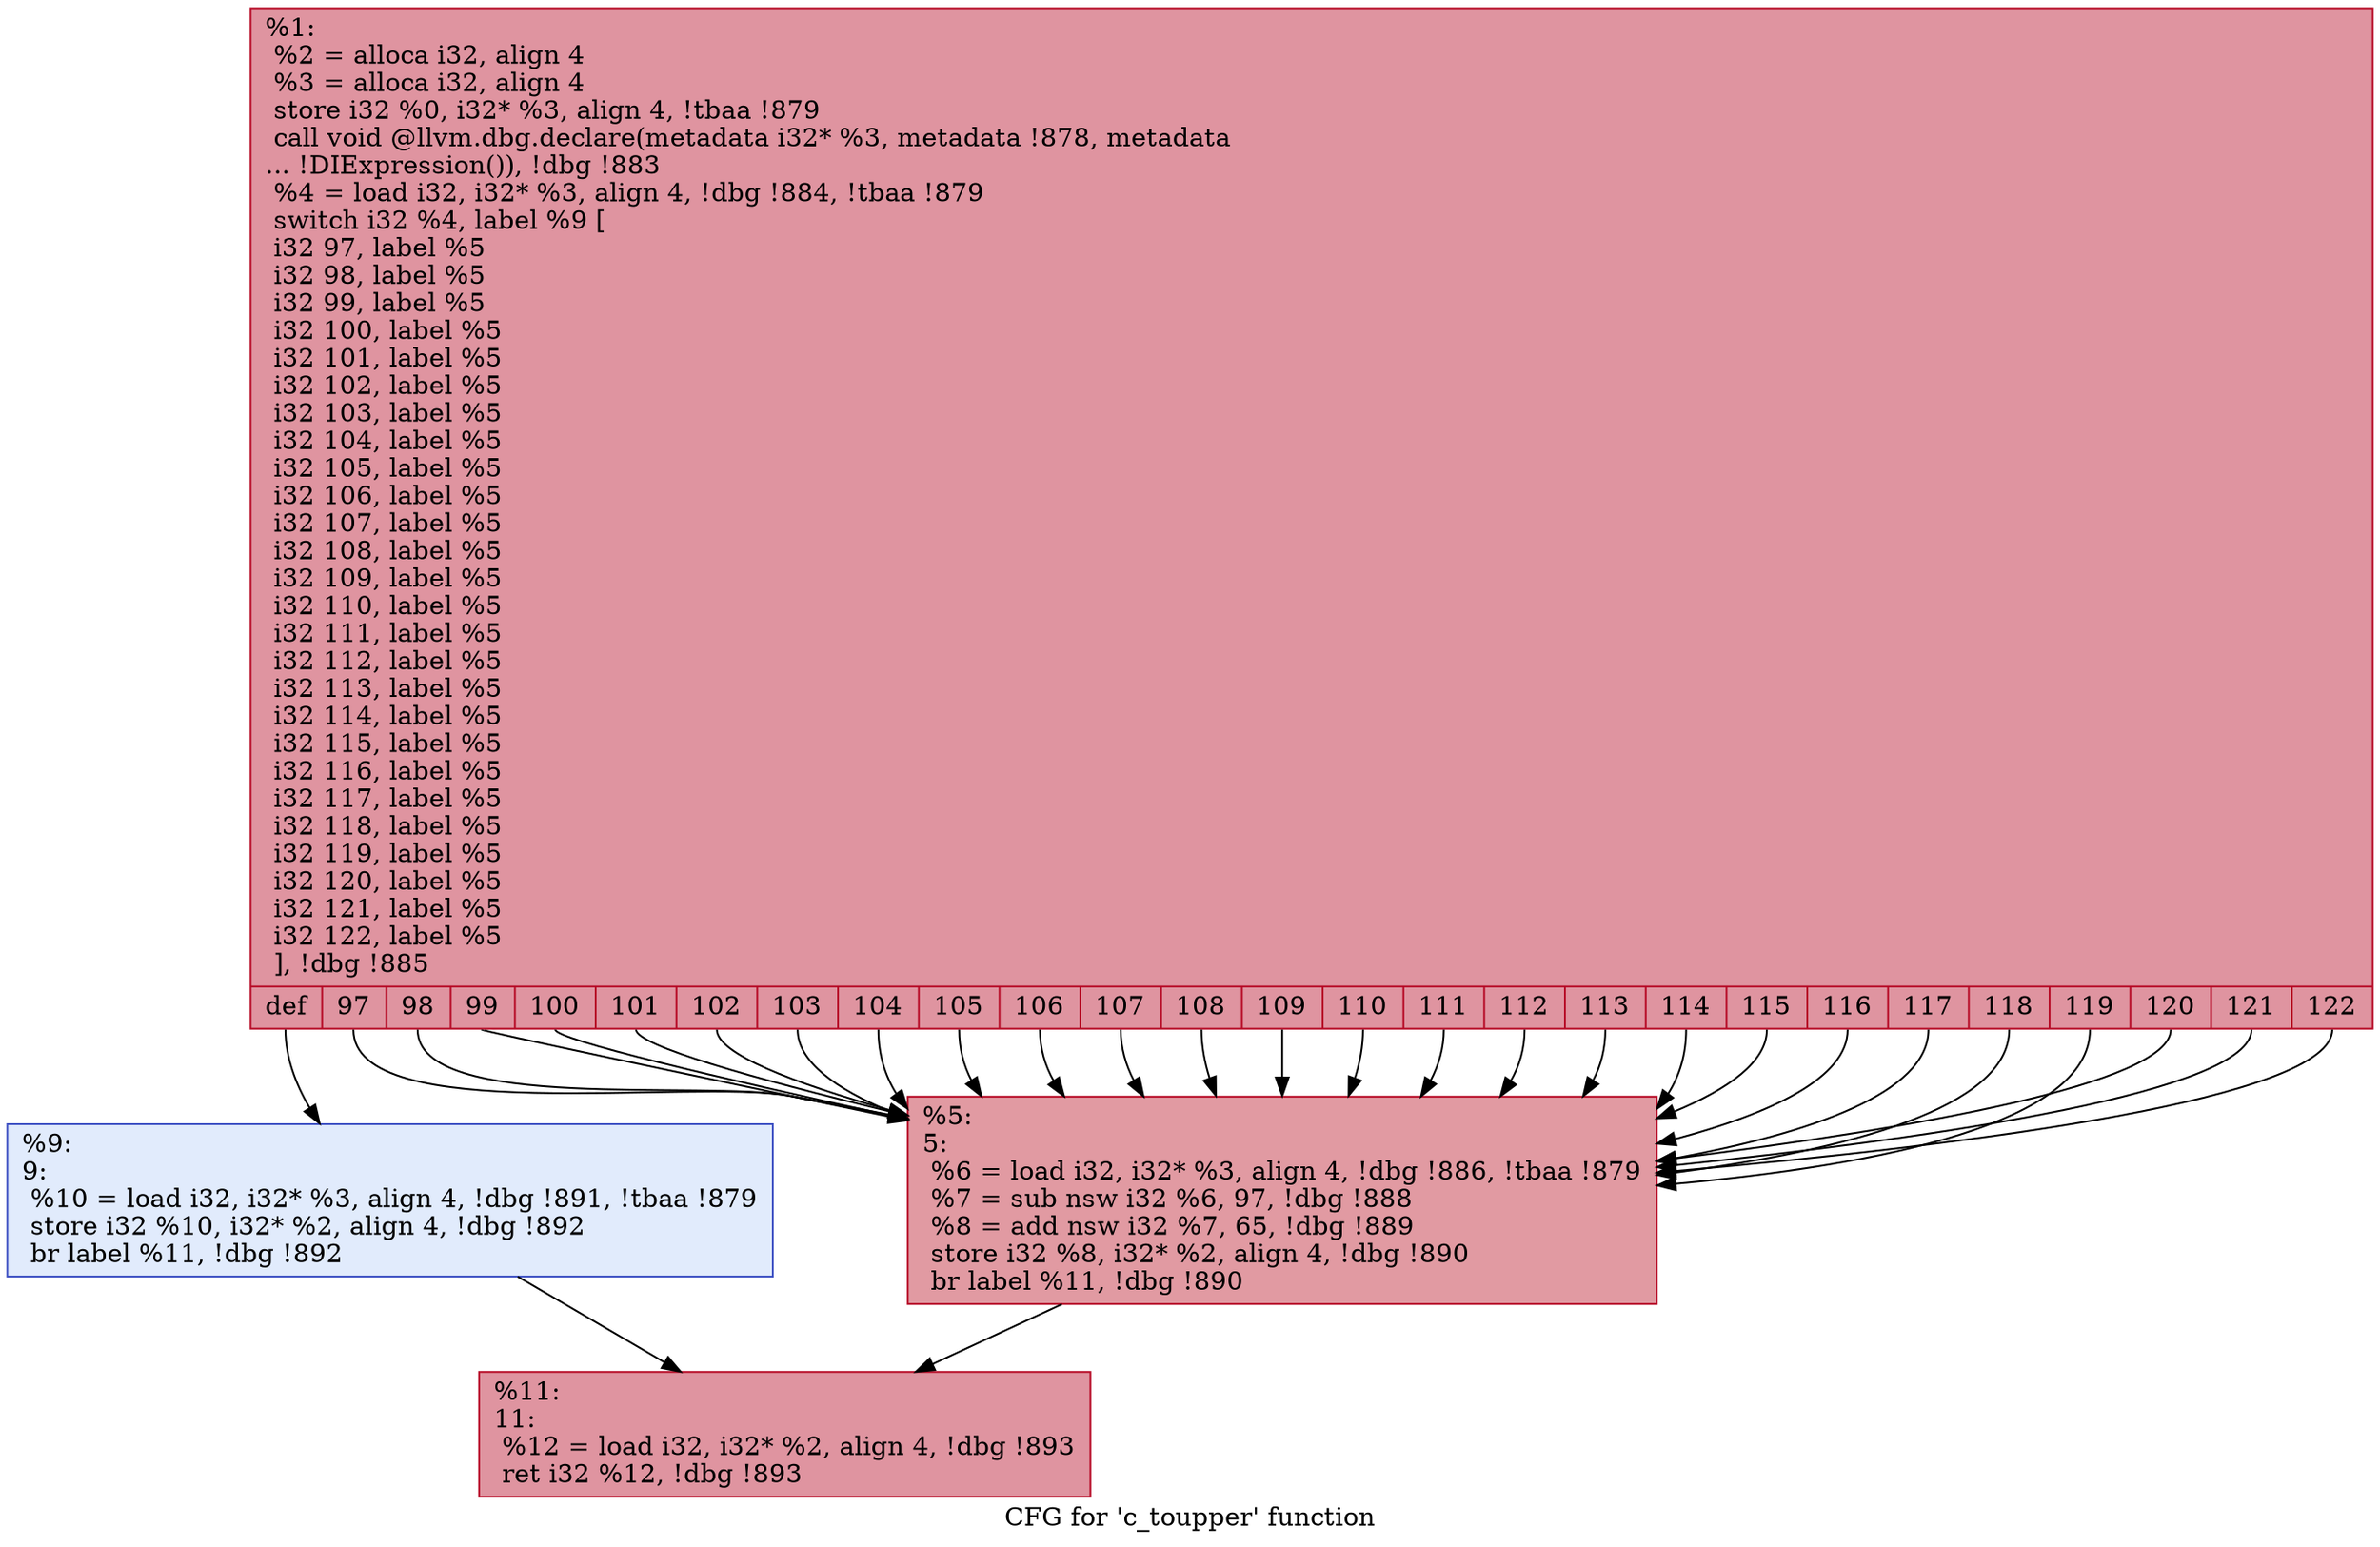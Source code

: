 digraph "CFG for 'c_toupper' function" {
	label="CFG for 'c_toupper' function";

	Node0x15083e0 [shape=record,color="#b70d28ff", style=filled, fillcolor="#b70d2870",label="{%1:\l  %2 = alloca i32, align 4\l  %3 = alloca i32, align 4\l  store i32 %0, i32* %3, align 4, !tbaa !879\l  call void @llvm.dbg.declare(metadata i32* %3, metadata !878, metadata\l... !DIExpression()), !dbg !883\l  %4 = load i32, i32* %3, align 4, !dbg !884, !tbaa !879\l  switch i32 %4, label %9 [\l    i32 97, label %5\l    i32 98, label %5\l    i32 99, label %5\l    i32 100, label %5\l    i32 101, label %5\l    i32 102, label %5\l    i32 103, label %5\l    i32 104, label %5\l    i32 105, label %5\l    i32 106, label %5\l    i32 107, label %5\l    i32 108, label %5\l    i32 109, label %5\l    i32 110, label %5\l    i32 111, label %5\l    i32 112, label %5\l    i32 113, label %5\l    i32 114, label %5\l    i32 115, label %5\l    i32 116, label %5\l    i32 117, label %5\l    i32 118, label %5\l    i32 119, label %5\l    i32 120, label %5\l    i32 121, label %5\l    i32 122, label %5\l  ], !dbg !885\l|{<s0>def|<s1>97|<s2>98|<s3>99|<s4>100|<s5>101|<s6>102|<s7>103|<s8>104|<s9>105|<s10>106|<s11>107|<s12>108|<s13>109|<s14>110|<s15>111|<s16>112|<s17>113|<s18>114|<s19>115|<s20>116|<s21>117|<s22>118|<s23>119|<s24>120|<s25>121|<s26>122}}"];
	Node0x15083e0:s0 -> Node0x1508480;
	Node0x15083e0:s1 -> Node0x1508430;
	Node0x15083e0:s2 -> Node0x1508430;
	Node0x15083e0:s3 -> Node0x1508430;
	Node0x15083e0:s4 -> Node0x1508430;
	Node0x15083e0:s5 -> Node0x1508430;
	Node0x15083e0:s6 -> Node0x1508430;
	Node0x15083e0:s7 -> Node0x1508430;
	Node0x15083e0:s8 -> Node0x1508430;
	Node0x15083e0:s9 -> Node0x1508430;
	Node0x15083e0:s10 -> Node0x1508430;
	Node0x15083e0:s11 -> Node0x1508430;
	Node0x15083e0:s12 -> Node0x1508430;
	Node0x15083e0:s13 -> Node0x1508430;
	Node0x15083e0:s14 -> Node0x1508430;
	Node0x15083e0:s15 -> Node0x1508430;
	Node0x15083e0:s16 -> Node0x1508430;
	Node0x15083e0:s17 -> Node0x1508430;
	Node0x15083e0:s18 -> Node0x1508430;
	Node0x15083e0:s19 -> Node0x1508430;
	Node0x15083e0:s20 -> Node0x1508430;
	Node0x15083e0:s21 -> Node0x1508430;
	Node0x15083e0:s22 -> Node0x1508430;
	Node0x15083e0:s23 -> Node0x1508430;
	Node0x15083e0:s24 -> Node0x1508430;
	Node0x15083e0:s25 -> Node0x1508430;
	Node0x15083e0:s26 -> Node0x1508430;
	Node0x1508430 [shape=record,color="#b70d28ff", style=filled, fillcolor="#bb1b2c70",label="{%5:\l5:                                                \l  %6 = load i32, i32* %3, align 4, !dbg !886, !tbaa !879\l  %7 = sub nsw i32 %6, 97, !dbg !888\l  %8 = add nsw i32 %7, 65, !dbg !889\l  store i32 %8, i32* %2, align 4, !dbg !890\l  br label %11, !dbg !890\l}"];
	Node0x1508430 -> Node0x15084d0;
	Node0x1508480 [shape=record,color="#3d50c3ff", style=filled, fillcolor="#bbd1f870",label="{%9:\l9:                                                \l  %10 = load i32, i32* %3, align 4, !dbg !891, !tbaa !879\l  store i32 %10, i32* %2, align 4, !dbg !892\l  br label %11, !dbg !892\l}"];
	Node0x1508480 -> Node0x15084d0;
	Node0x15084d0 [shape=record,color="#b70d28ff", style=filled, fillcolor="#b70d2870",label="{%11:\l11:                                               \l  %12 = load i32, i32* %2, align 4, !dbg !893\l  ret i32 %12, !dbg !893\l}"];
}
